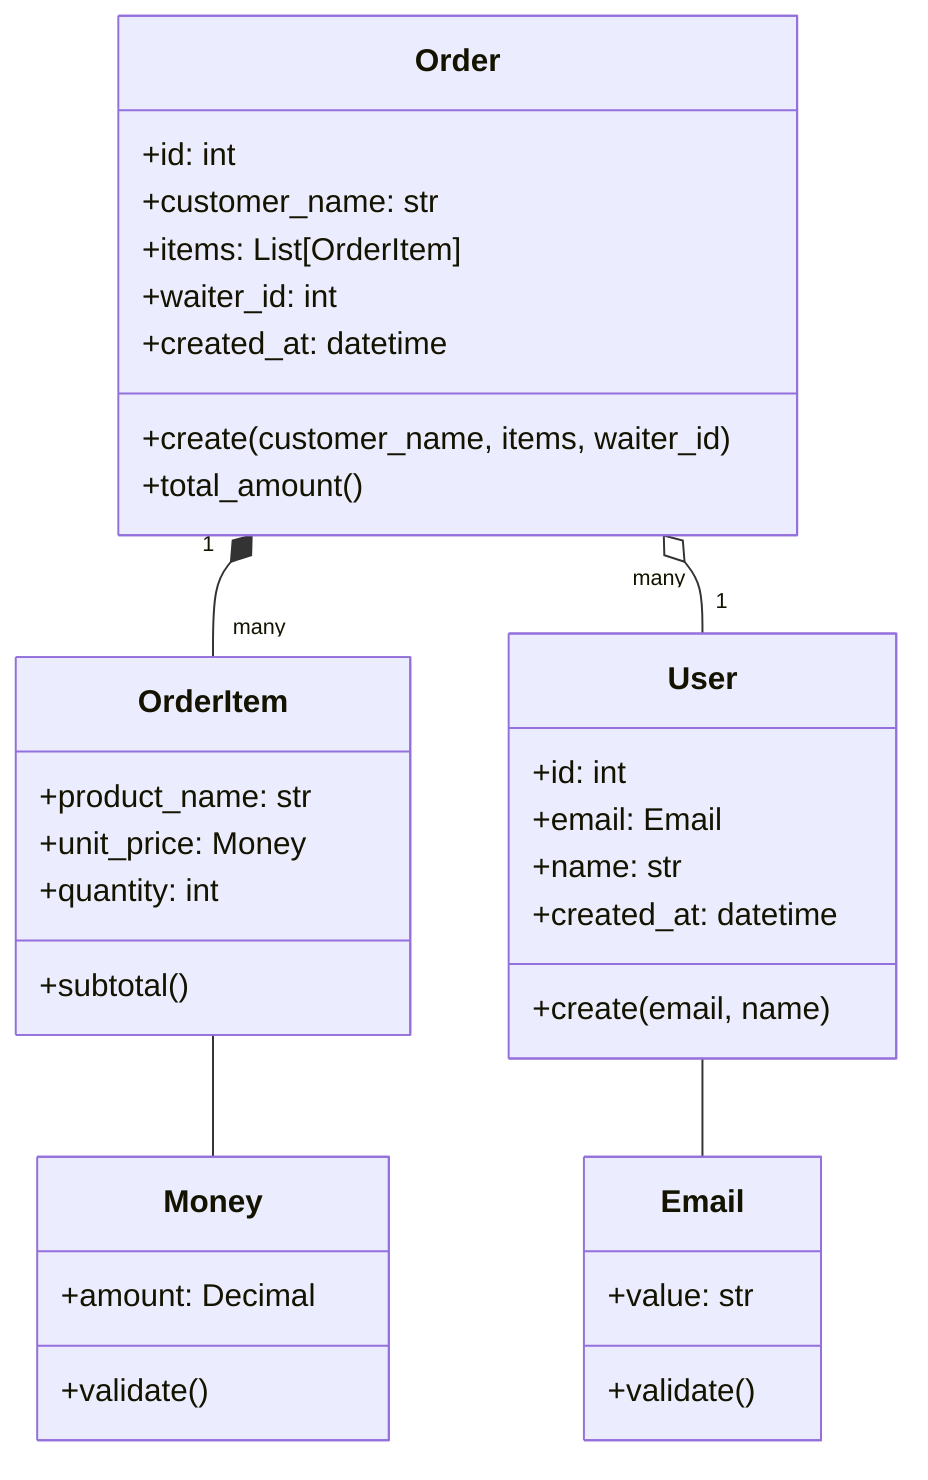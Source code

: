 classDiagram
class User {
+id: int
+email: Email
+name: str
+created_at: datetime
+create(email, name)
}

    class Order {
        +id: int
        +customer_name: str
        +items: List[OrderItem]
        +waiter_id: int
        +created_at: datetime
        +create(customer_name, items, waiter_id)
        +total_amount()
    }

    class OrderItem {
        +product_name: str
        +unit_price: Money
        +quantity: int
        +subtotal()
    }

    class Email {
        +value: str
        +validate()
    }

    class Money {
        +amount: Decimal
        +validate()
    }

    Order "1" *-- "many" OrderItem
    Order "many" o-- "1" User
    User -- Email
    OrderItem -- Money